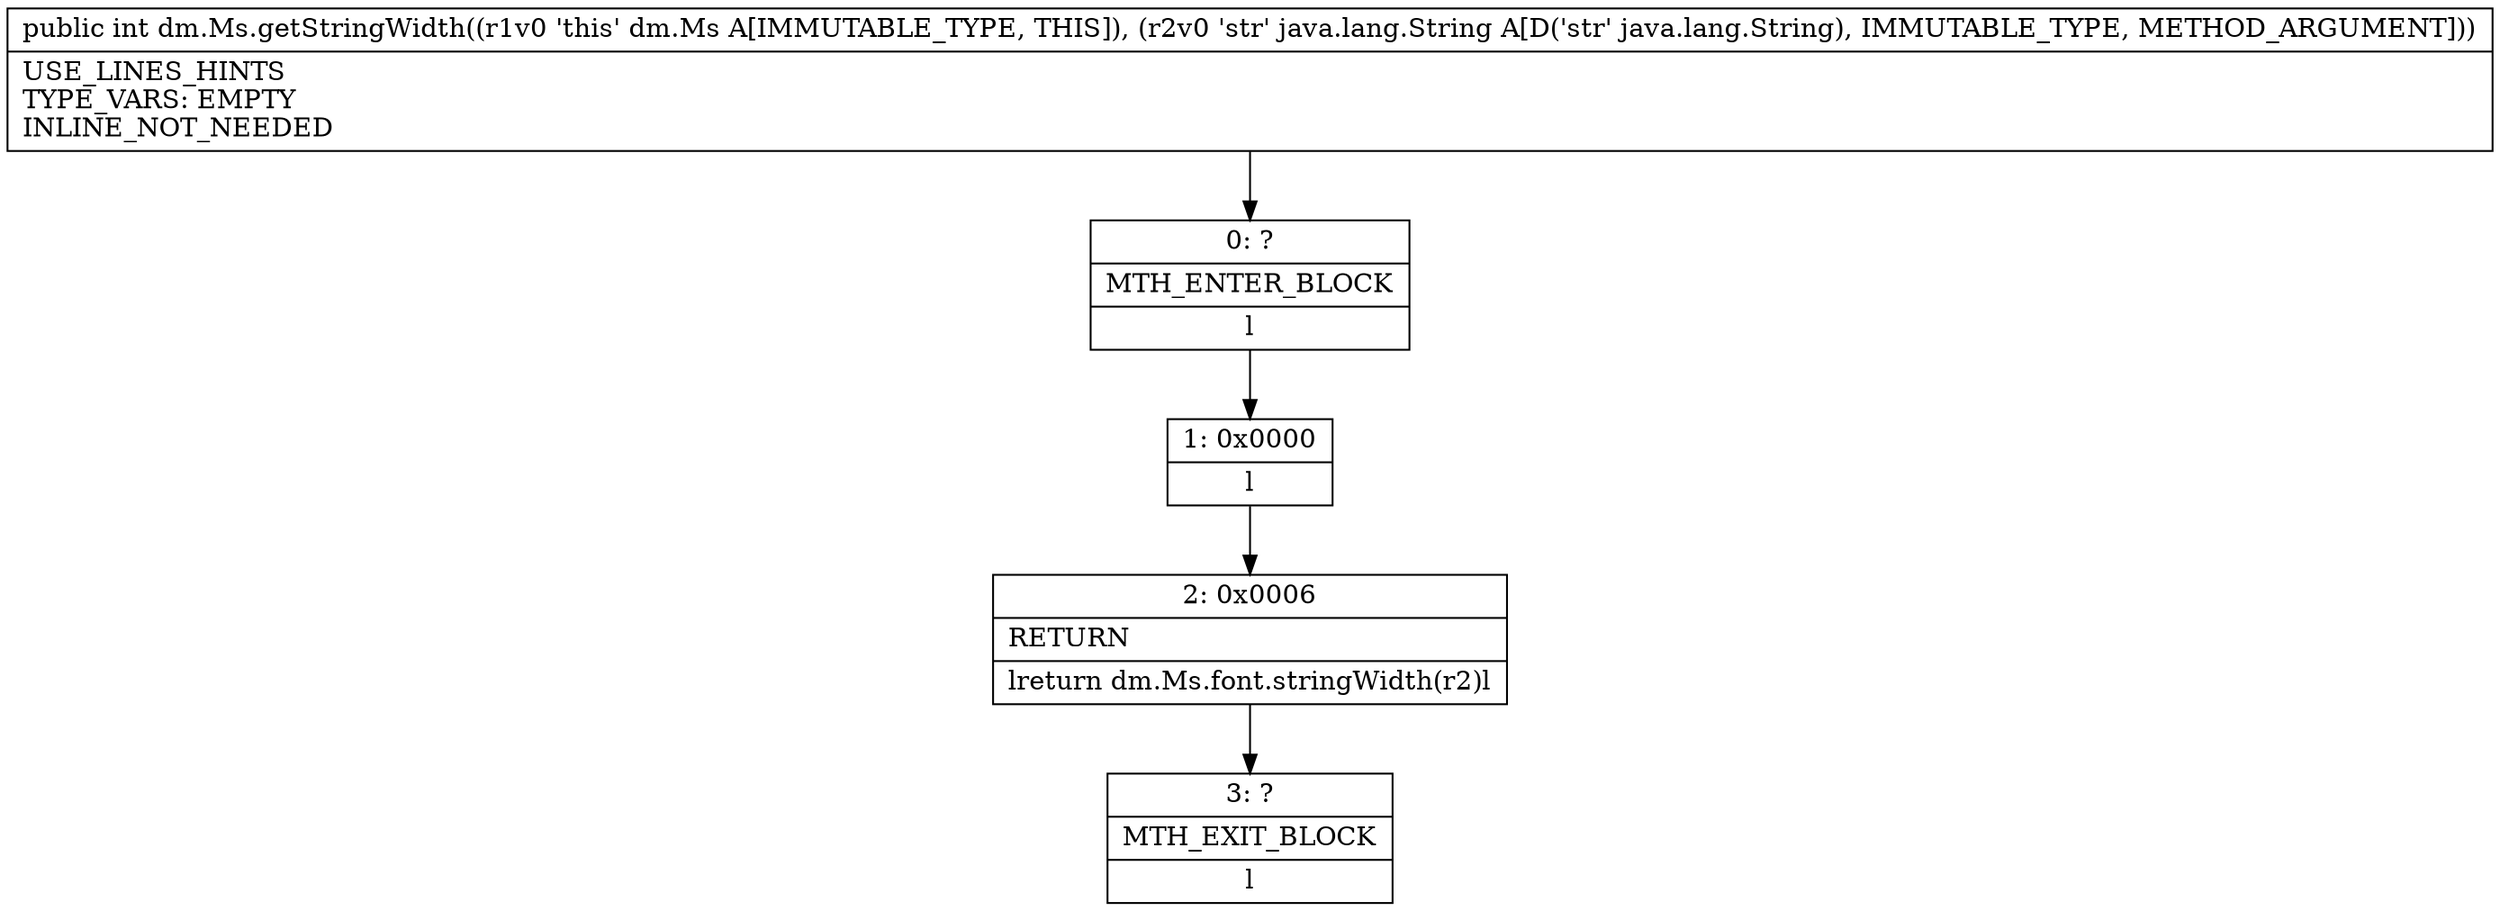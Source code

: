 digraph "CFG fordm.Ms.getStringWidth(Ljava\/lang\/String;)I" {
Node_0 [shape=record,label="{0\:\ ?|MTH_ENTER_BLOCK\l|l}"];
Node_1 [shape=record,label="{1\:\ 0x0000|l}"];
Node_2 [shape=record,label="{2\:\ 0x0006|RETURN\l|lreturn dm.Ms.font.stringWidth(r2)l}"];
Node_3 [shape=record,label="{3\:\ ?|MTH_EXIT_BLOCK\l|l}"];
MethodNode[shape=record,label="{public int dm.Ms.getStringWidth((r1v0 'this' dm.Ms A[IMMUTABLE_TYPE, THIS]), (r2v0 'str' java.lang.String A[D('str' java.lang.String), IMMUTABLE_TYPE, METHOD_ARGUMENT]))  | USE_LINES_HINTS\lTYPE_VARS: EMPTY\lINLINE_NOT_NEEDED\l}"];
MethodNode -> Node_0;
Node_0 -> Node_1;
Node_1 -> Node_2;
Node_2 -> Node_3;
}

